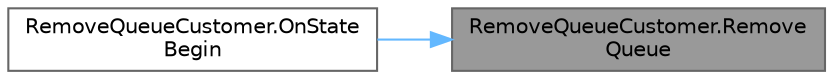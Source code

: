 digraph "RemoveQueueCustomer.RemoveQueue"
{
 // LATEX_PDF_SIZE
  bgcolor="transparent";
  edge [fontname=Helvetica,fontsize=10,labelfontname=Helvetica,labelfontsize=10];
  node [fontname=Helvetica,fontsize=10,shape=box,height=0.2,width=0.4];
  rankdir="RL";
  Node1 [id="Node000001",label="RemoveQueueCustomer.Remove\lQueue",height=0.2,width=0.4,color="gray40", fillcolor="grey60", style="filled", fontcolor="black",tooltip=" "];
  Node1 -> Node2 [id="edge1_Node000001_Node000002",dir="back",color="steelblue1",style="solid",tooltip=" "];
  Node2 [id="Node000002",label="RemoveQueueCustomer.OnState\lBegin",height=0.2,width=0.4,color="grey40", fillcolor="white", style="filled",URL="$class_remove_queue_customer.html#a53ee0befc52dd933c946a9a48b300564",tooltip=" "];
}
